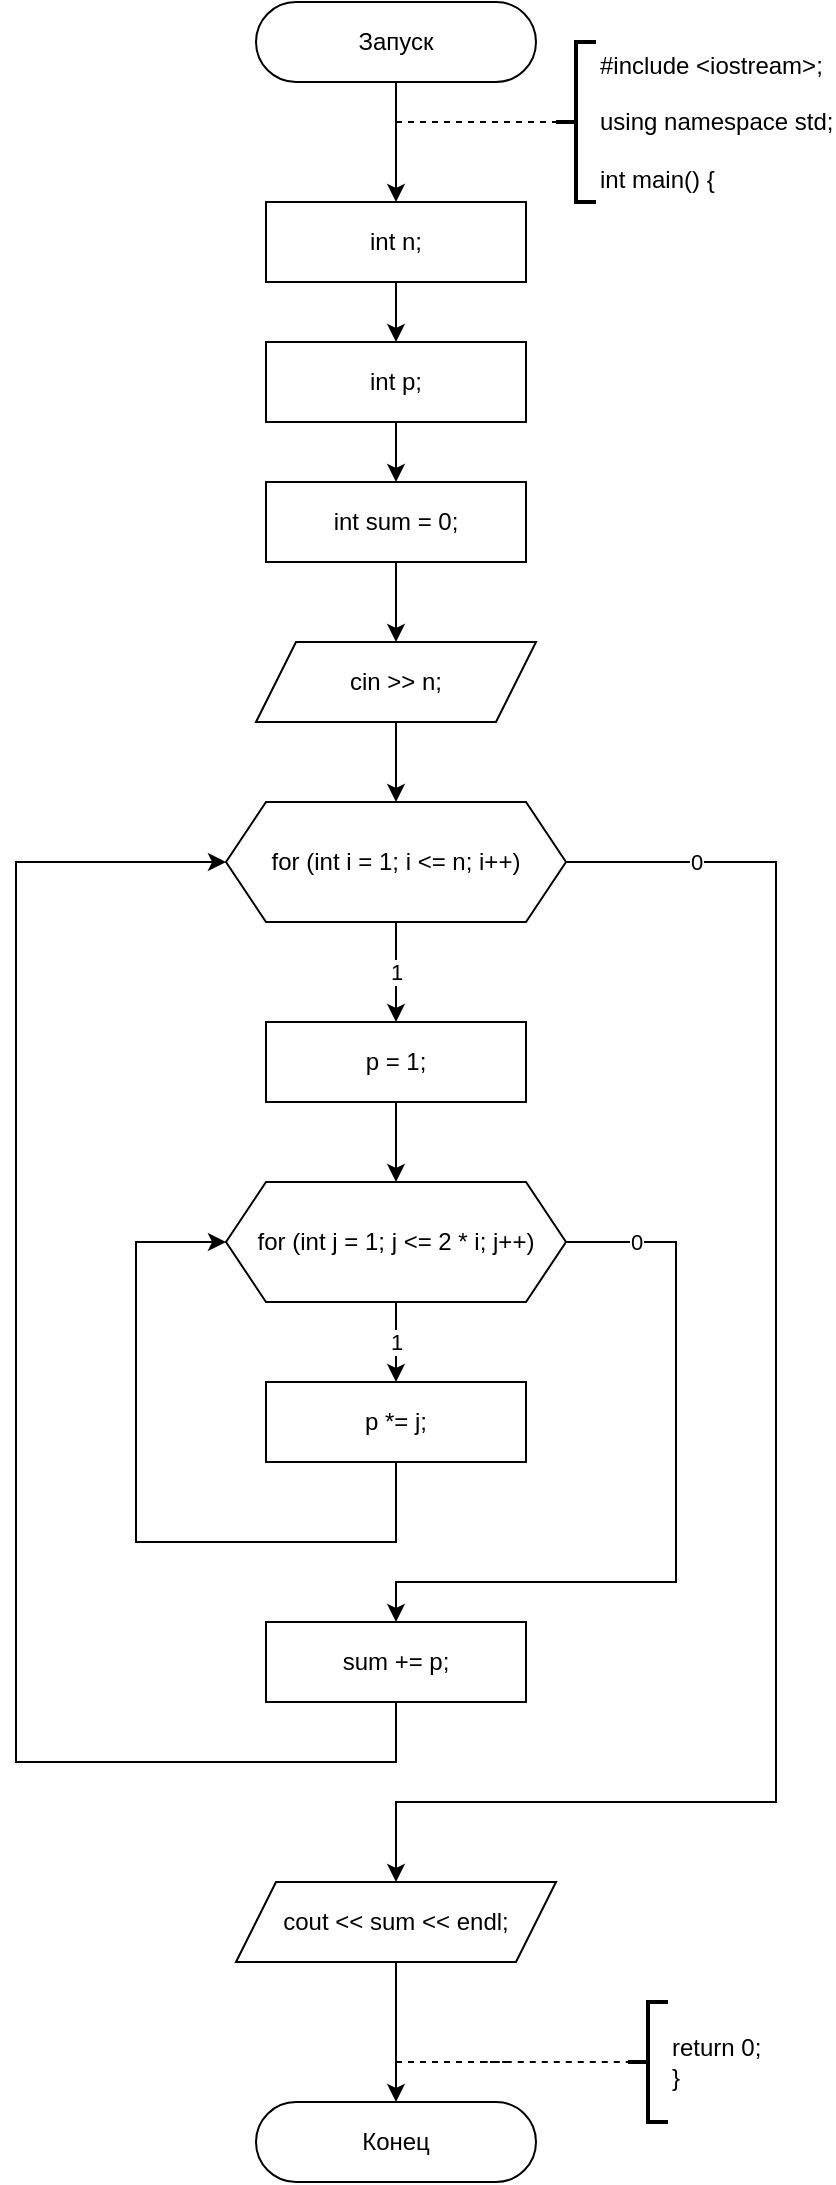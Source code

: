 <mxfile>
    <diagram id="HIGybwY5G0TGK8tj2ViR" name="Страница 1">
        <mxGraphModel dx="708" dy="665" grid="1" gridSize="10" guides="1" tooltips="1" connect="1" arrows="1" fold="1" page="1" pageScale="1" pageWidth="827" pageHeight="1169" math="0" shadow="0">
            <root>
                <mxCell id="0"/>
                <mxCell id="1" parent="0"/>
                <mxCell id="2" style="edgeStyle=orthogonalEdgeStyle;rounded=0;orthogonalLoop=1;jettySize=auto;html=1;" edge="1" parent="1" source="3">
                    <mxGeometry relative="1" as="geometry">
                        <mxPoint x="330" y="120" as="targetPoint"/>
                    </mxGeometry>
                </mxCell>
                <mxCell id="3" value="Запуск" style="rounded=1;whiteSpace=wrap;html=1;arcSize=50;" vertex="1" parent="1">
                    <mxGeometry x="260" y="20" width="140" height="40" as="geometry"/>
                </mxCell>
                <mxCell id="4" value="#include &amp;lt;iostream&amp;gt;;&lt;br&gt;&lt;br&gt;using namespace std;&lt;br&gt;&lt;br&gt;int main() {" style="strokeWidth=2;html=1;shape=mxgraph.flowchart.annotation_2;align=left;labelPosition=right;pointerEvents=1;" vertex="1" parent="1">
                    <mxGeometry x="410" y="40" width="20" height="80" as="geometry"/>
                </mxCell>
                <mxCell id="5" value="" style="endArrow=none;dashed=1;html=1;entryX=0;entryY=0.5;entryDx=0;entryDy=0;entryPerimeter=0;" edge="1" parent="1" target="4">
                    <mxGeometry width="50" height="50" relative="1" as="geometry">
                        <mxPoint x="330" y="80.0" as="sourcePoint"/>
                        <mxPoint x="420" y="70" as="targetPoint"/>
                    </mxGeometry>
                </mxCell>
                <mxCell id="6" value="Конец" style="rounded=1;whiteSpace=wrap;html=1;arcSize=50;" vertex="1" parent="1">
                    <mxGeometry x="260" y="1070" width="140" height="40" as="geometry"/>
                </mxCell>
                <mxCell id="7" value="return 0;&lt;br&gt;}" style="strokeWidth=2;html=1;shape=mxgraph.flowchart.annotation_2;align=left;labelPosition=right;pointerEvents=1;" vertex="1" parent="1">
                    <mxGeometry x="446" y="1020" width="20" height="60" as="geometry"/>
                </mxCell>
                <mxCell id="8" value="" style="endArrow=none;dashed=1;html=1;entryX=0;entryY=0.5;entryDx=0;entryDy=0;entryPerimeter=0;" edge="1" parent="1" target="7">
                    <mxGeometry width="50" height="50" relative="1" as="geometry">
                        <mxPoint x="330" y="1050" as="sourcePoint"/>
                        <mxPoint x="446" y="10" as="targetPoint"/>
                        <Array as="points">
                            <mxPoint x="390" y="1050"/>
                            <mxPoint x="370" y="1050"/>
                        </Array>
                    </mxGeometry>
                </mxCell>
                <mxCell id="9" style="edgeStyle=orthogonalEdgeStyle;rounded=0;orthogonalLoop=1;jettySize=auto;html=1;entryX=0.5;entryY=0;entryDx=0;entryDy=0;" edge="1" parent="1" source="10" target="12">
                    <mxGeometry relative="1" as="geometry"/>
                </mxCell>
                <mxCell id="10" value="int n;" style="rounded=0;whiteSpace=wrap;html=1;" vertex="1" parent="1">
                    <mxGeometry x="265" y="120" width="130" height="40" as="geometry"/>
                </mxCell>
                <mxCell id="11" style="edgeStyle=orthogonalEdgeStyle;rounded=0;orthogonalLoop=1;jettySize=auto;html=1;entryX=0.5;entryY=0;entryDx=0;entryDy=0;" edge="1" parent="1" source="12" target="19">
                    <mxGeometry relative="1" as="geometry"/>
                </mxCell>
                <mxCell id="12" value="int p;" style="rounded=0;whiteSpace=wrap;html=1;" vertex="1" parent="1">
                    <mxGeometry x="265" y="190" width="130" height="40" as="geometry"/>
                </mxCell>
                <mxCell id="26" style="edgeStyle=orthogonalEdgeStyle;rounded=0;orthogonalLoop=1;jettySize=auto;html=1;entryX=0.5;entryY=0;entryDx=0;entryDy=0;" edge="1" parent="1" source="14" target="25">
                    <mxGeometry relative="1" as="geometry"/>
                </mxCell>
                <mxCell id="14" value="cin &amp;gt;&amp;gt; n;" style="shape=parallelogram;perimeter=parallelogramPerimeter;whiteSpace=wrap;html=1;fixedSize=1;" vertex="1" parent="1">
                    <mxGeometry x="260" y="340" width="140" height="40" as="geometry"/>
                </mxCell>
                <mxCell id="18" style="edgeStyle=orthogonalEdgeStyle;rounded=0;orthogonalLoop=1;jettySize=auto;html=1;entryX=0.5;entryY=0;entryDx=0;entryDy=0;" edge="1" parent="1" source="19" target="14">
                    <mxGeometry relative="1" as="geometry"/>
                </mxCell>
                <mxCell id="19" value="int sum = 0;" style="rounded=0;whiteSpace=wrap;html=1;" vertex="1" parent="1">
                    <mxGeometry x="265" y="260" width="130" height="40" as="geometry"/>
                </mxCell>
                <mxCell id="22" style="edgeStyle=orthogonalEdgeStyle;rounded=0;orthogonalLoop=1;jettySize=auto;html=1;entryX=0.5;entryY=0;entryDx=0;entryDy=0;exitX=0.5;exitY=1;exitDx=0;exitDy=0;" edge="1" parent="1" source="37" target="6">
                    <mxGeometry relative="1" as="geometry">
                        <mxPoint x="330" y="970" as="sourcePoint"/>
                    </mxGeometry>
                </mxCell>
                <mxCell id="28" value="1" style="edgeStyle=orthogonalEdgeStyle;rounded=0;orthogonalLoop=1;jettySize=auto;html=1;entryX=0.5;entryY=0;entryDx=0;entryDy=0;" edge="1" parent="1" source="25" target="27">
                    <mxGeometry relative="1" as="geometry"/>
                </mxCell>
                <mxCell id="38" value="0" style="edgeStyle=orthogonalEdgeStyle;rounded=0;orthogonalLoop=1;jettySize=auto;html=1;entryX=0.5;entryY=0;entryDx=0;entryDy=0;" edge="1" parent="1" source="25" target="37">
                    <mxGeometry x="-0.839" relative="1" as="geometry">
                        <mxPoint x="330" y="930" as="targetPoint"/>
                        <Array as="points">
                            <mxPoint x="520" y="450"/>
                            <mxPoint x="520" y="920"/>
                            <mxPoint x="330" y="920"/>
                        </Array>
                        <mxPoint as="offset"/>
                    </mxGeometry>
                </mxCell>
                <mxCell id="25" value="for (int i = 1; i &lt;= n; i++)" style="shape=hexagon;perimeter=hexagonPerimeter2;whiteSpace=wrap;html=1;fixedSize=1;" vertex="1" parent="1">
                    <mxGeometry x="245" y="420" width="170" height="60" as="geometry"/>
                </mxCell>
                <mxCell id="30" style="edgeStyle=orthogonalEdgeStyle;rounded=0;orthogonalLoop=1;jettySize=auto;html=1;entryX=0.5;entryY=0;entryDx=0;entryDy=0;" edge="1" parent="1" source="27" target="29">
                    <mxGeometry relative="1" as="geometry"/>
                </mxCell>
                <mxCell id="27" value="p = 1;" style="rounded=0;whiteSpace=wrap;html=1;" vertex="1" parent="1">
                    <mxGeometry x="265" y="530" width="130" height="40" as="geometry"/>
                </mxCell>
                <mxCell id="32" value="1" style="edgeStyle=orthogonalEdgeStyle;rounded=0;orthogonalLoop=1;jettySize=auto;html=1;entryX=0.5;entryY=0;entryDx=0;entryDy=0;" edge="1" parent="1" source="29" target="31">
                    <mxGeometry relative="1" as="geometry"/>
                </mxCell>
                <mxCell id="34" value="0" style="edgeStyle=orthogonalEdgeStyle;rounded=0;orthogonalLoop=1;jettySize=auto;html=1;entryX=0.5;entryY=0;entryDx=0;entryDy=0;" edge="1" parent="1" source="29" target="35">
                    <mxGeometry x="-0.818" relative="1" as="geometry">
                        <mxPoint x="460" y="820" as="targetPoint"/>
                        <Array as="points">
                            <mxPoint x="470" y="640"/>
                            <mxPoint x="470" y="810"/>
                            <mxPoint x="330" y="810"/>
                        </Array>
                        <mxPoint as="offset"/>
                    </mxGeometry>
                </mxCell>
                <mxCell id="29" value="for (int j = 1; j &amp;lt;= 2 * i; j++)" style="shape=hexagon;perimeter=hexagonPerimeter2;whiteSpace=wrap;html=1;fixedSize=1;" vertex="1" parent="1">
                    <mxGeometry x="245" y="610" width="170" height="60" as="geometry"/>
                </mxCell>
                <mxCell id="33" style="edgeStyle=orthogonalEdgeStyle;rounded=0;orthogonalLoop=1;jettySize=auto;html=1;entryX=0;entryY=0.5;entryDx=0;entryDy=0;" edge="1" parent="1" source="31" target="29">
                    <mxGeometry relative="1" as="geometry">
                        <mxPoint x="200" y="640" as="targetPoint"/>
                        <Array as="points">
                            <mxPoint x="330" y="790"/>
                            <mxPoint x="200" y="790"/>
                            <mxPoint x="200" y="640"/>
                        </Array>
                    </mxGeometry>
                </mxCell>
                <mxCell id="31" value="p *= j;" style="rounded=0;whiteSpace=wrap;html=1;" vertex="1" parent="1">
                    <mxGeometry x="265" y="710" width="130" height="40" as="geometry"/>
                </mxCell>
                <mxCell id="36" style="edgeStyle=orthogonalEdgeStyle;rounded=0;orthogonalLoop=1;jettySize=auto;html=1;entryX=0;entryY=0.5;entryDx=0;entryDy=0;" edge="1" parent="1" source="35" target="25">
                    <mxGeometry relative="1" as="geometry">
                        <mxPoint x="140" y="760" as="targetPoint"/>
                        <Array as="points">
                            <mxPoint x="330" y="900"/>
                            <mxPoint x="140" y="900"/>
                            <mxPoint x="140" y="450"/>
                        </Array>
                    </mxGeometry>
                </mxCell>
                <mxCell id="35" value="sum += p;" style="rounded=0;whiteSpace=wrap;html=1;" vertex="1" parent="1">
                    <mxGeometry x="265" y="830" width="130" height="40" as="geometry"/>
                </mxCell>
                <mxCell id="37" value="cout &amp;lt;&amp;lt; sum &amp;lt;&amp;lt; endl;" style="shape=parallelogram;perimeter=parallelogramPerimeter;whiteSpace=wrap;html=1;fixedSize=1;" vertex="1" parent="1">
                    <mxGeometry x="250" y="960" width="160" height="40" as="geometry"/>
                </mxCell>
            </root>
        </mxGraphModel>
    </diagram>
</mxfile>